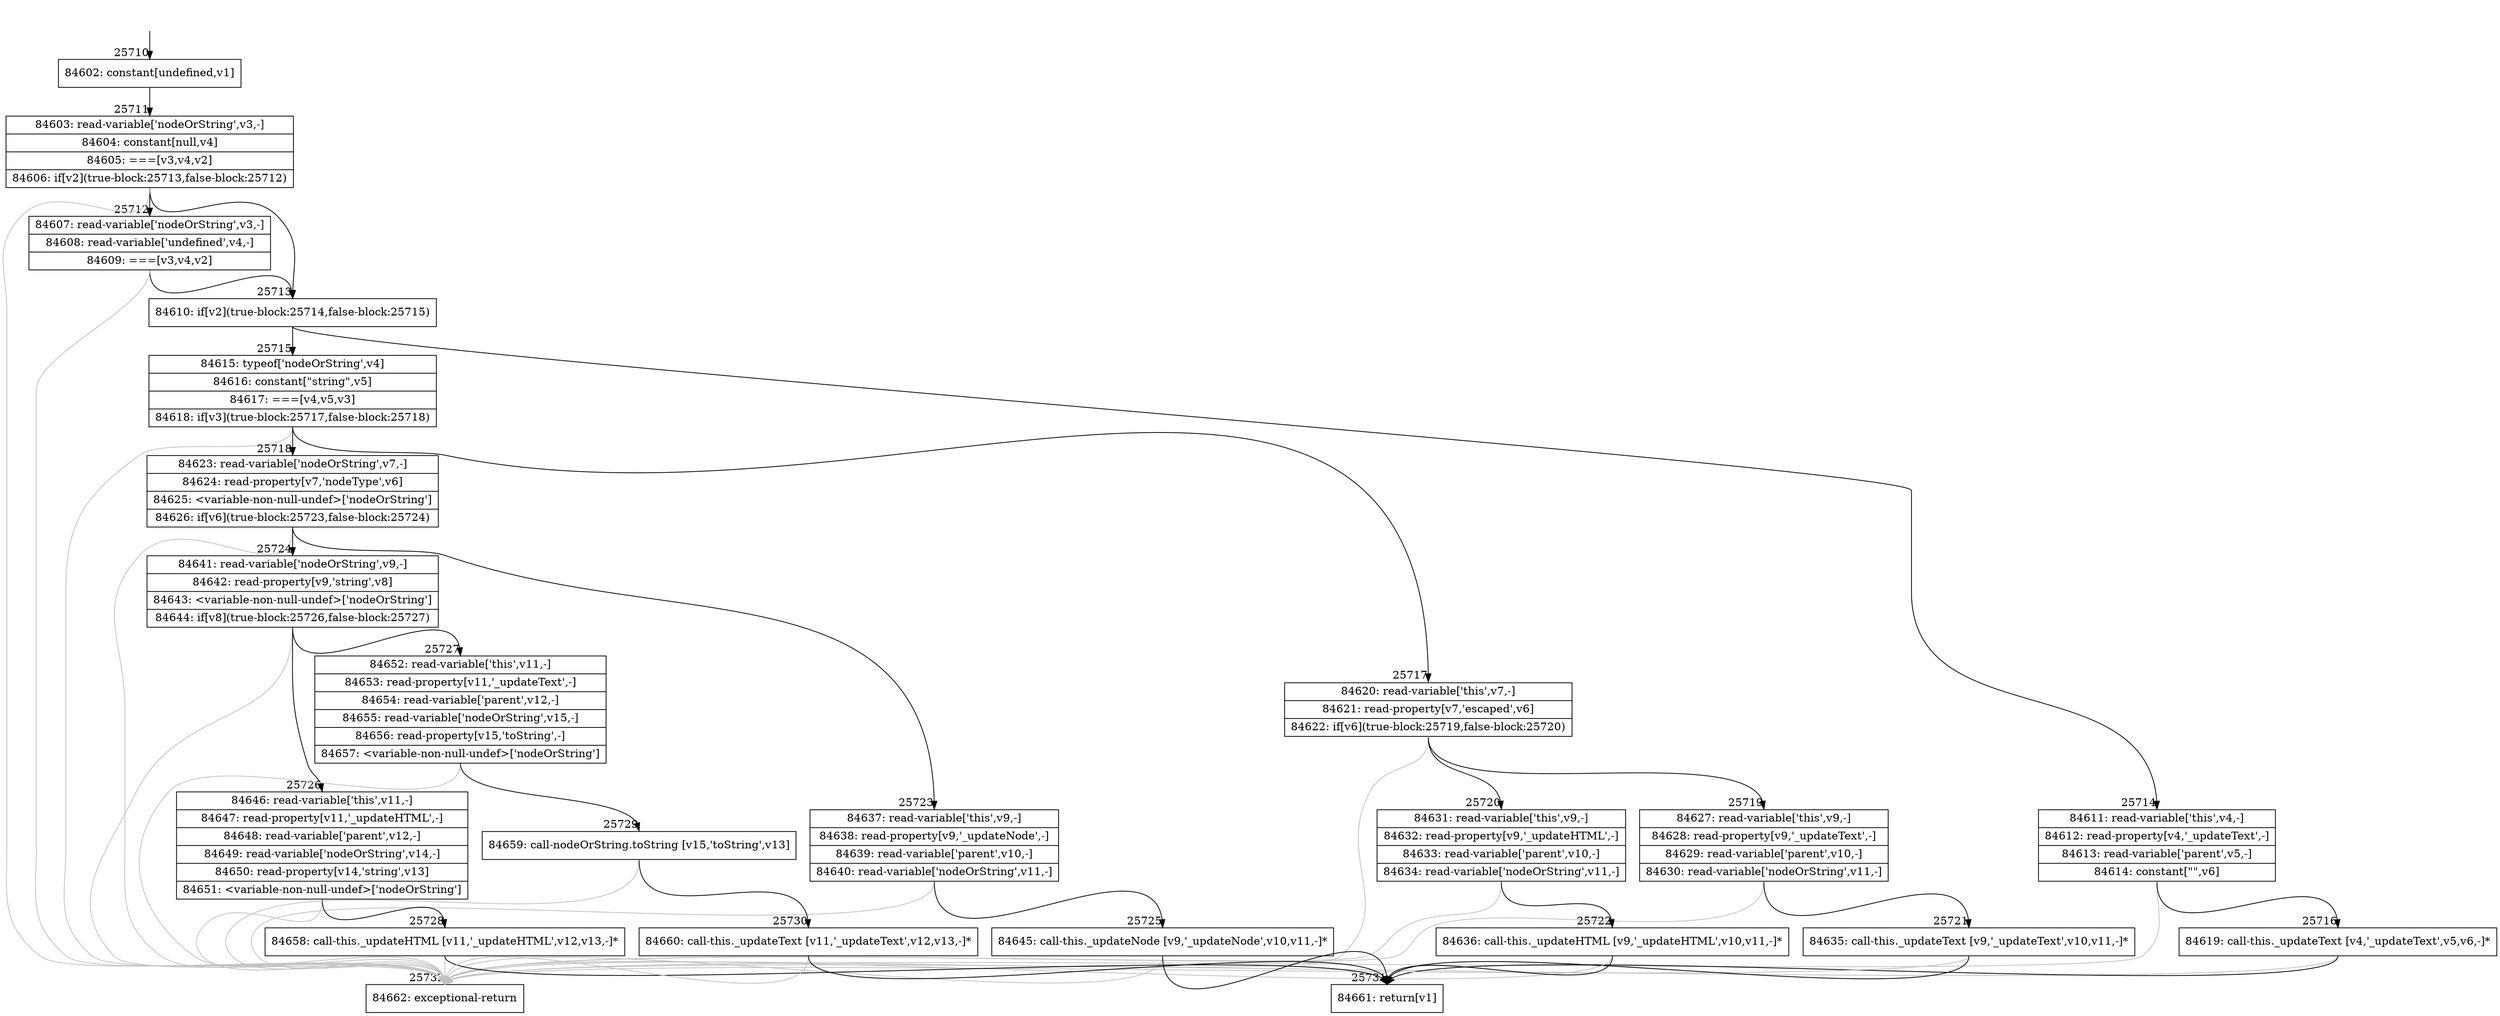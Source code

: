digraph {
rankdir="TD"
BB_entry2256[shape=none,label=""];
BB_entry2256 -> BB25710 [tailport=s, headport=n, headlabel="    25710"]
BB25710 [shape=record label="{84602: constant[undefined,v1]}" ] 
BB25710 -> BB25711 [tailport=s, headport=n, headlabel="      25711"]
BB25711 [shape=record label="{84603: read-variable['nodeOrString',v3,-]|84604: constant[null,v4]|84605: ===[v3,v4,v2]|84606: if[v2](true-block:25713,false-block:25712)}" ] 
BB25711 -> BB25713 [tailport=s, headport=n, headlabel="      25713"]
BB25711 -> BB25712 [tailport=s, headport=n, headlabel="      25712"]
BB25711 -> BB25732 [tailport=s, headport=n, color=gray, headlabel="      25732"]
BB25712 [shape=record label="{84607: read-variable['nodeOrString',v3,-]|84608: read-variable['undefined',v4,-]|84609: ===[v3,v4,v2]}" ] 
BB25712 -> BB25713 [tailport=s, headport=n]
BB25712 -> BB25732 [tailport=s, headport=n, color=gray]
BB25713 [shape=record label="{84610: if[v2](true-block:25714,false-block:25715)}" ] 
BB25713 -> BB25714 [tailport=s, headport=n, headlabel="      25714"]
BB25713 -> BB25715 [tailport=s, headport=n, headlabel="      25715"]
BB25714 [shape=record label="{84611: read-variable['this',v4,-]|84612: read-property[v4,'_updateText',-]|84613: read-variable['parent',v5,-]|84614: constant[\"\",v6]}" ] 
BB25714 -> BB25716 [tailport=s, headport=n, headlabel="      25716"]
BB25714 -> BB25732 [tailport=s, headport=n, color=gray]
BB25715 [shape=record label="{84615: typeof['nodeOrString',v4]|84616: constant[\"string\",v5]|84617: ===[v4,v5,v3]|84618: if[v3](true-block:25717,false-block:25718)}" ] 
BB25715 -> BB25717 [tailport=s, headport=n, headlabel="      25717"]
BB25715 -> BB25718 [tailport=s, headport=n, headlabel="      25718"]
BB25715 -> BB25732 [tailport=s, headport=n, color=gray]
BB25716 [shape=record label="{84619: call-this._updateText [v4,'_updateText',v5,v6,-]*}" ] 
BB25716 -> BB25731 [tailport=s, headport=n, headlabel="      25731"]
BB25716 -> BB25732 [tailport=s, headport=n, color=gray]
BB25717 [shape=record label="{84620: read-variable['this',v7,-]|84621: read-property[v7,'escaped',v6]|84622: if[v6](true-block:25719,false-block:25720)}" ] 
BB25717 -> BB25719 [tailport=s, headport=n, headlabel="      25719"]
BB25717 -> BB25720 [tailport=s, headport=n, headlabel="      25720"]
BB25717 -> BB25732 [tailport=s, headport=n, color=gray]
BB25718 [shape=record label="{84623: read-variable['nodeOrString',v7,-]|84624: read-property[v7,'nodeType',v6]|84625: \<variable-non-null-undef\>['nodeOrString']|84626: if[v6](true-block:25723,false-block:25724)}" ] 
BB25718 -> BB25723 [tailport=s, headport=n, headlabel="      25723"]
BB25718 -> BB25724 [tailport=s, headport=n, headlabel="      25724"]
BB25718 -> BB25732 [tailport=s, headport=n, color=gray]
BB25719 [shape=record label="{84627: read-variable['this',v9,-]|84628: read-property[v9,'_updateText',-]|84629: read-variable['parent',v10,-]|84630: read-variable['nodeOrString',v11,-]}" ] 
BB25719 -> BB25721 [tailport=s, headport=n, headlabel="      25721"]
BB25719 -> BB25732 [tailport=s, headport=n, color=gray]
BB25720 [shape=record label="{84631: read-variable['this',v9,-]|84632: read-property[v9,'_updateHTML',-]|84633: read-variable['parent',v10,-]|84634: read-variable['nodeOrString',v11,-]}" ] 
BB25720 -> BB25722 [tailport=s, headport=n, headlabel="      25722"]
BB25720 -> BB25732 [tailport=s, headport=n, color=gray]
BB25721 [shape=record label="{84635: call-this._updateText [v9,'_updateText',v10,v11,-]*}" ] 
BB25721 -> BB25731 [tailport=s, headport=n]
BB25721 -> BB25732 [tailport=s, headport=n, color=gray]
BB25722 [shape=record label="{84636: call-this._updateHTML [v9,'_updateHTML',v10,v11,-]*}" ] 
BB25722 -> BB25731 [tailport=s, headport=n]
BB25722 -> BB25732 [tailport=s, headport=n, color=gray]
BB25723 [shape=record label="{84637: read-variable['this',v9,-]|84638: read-property[v9,'_updateNode',-]|84639: read-variable['parent',v10,-]|84640: read-variable['nodeOrString',v11,-]}" ] 
BB25723 -> BB25725 [tailport=s, headport=n, headlabel="      25725"]
BB25723 -> BB25732 [tailport=s, headport=n, color=gray]
BB25724 [shape=record label="{84641: read-variable['nodeOrString',v9,-]|84642: read-property[v9,'string',v8]|84643: \<variable-non-null-undef\>['nodeOrString']|84644: if[v8](true-block:25726,false-block:25727)}" ] 
BB25724 -> BB25726 [tailport=s, headport=n, headlabel="      25726"]
BB25724 -> BB25727 [tailport=s, headport=n, headlabel="      25727"]
BB25724 -> BB25732 [tailport=s, headport=n, color=gray]
BB25725 [shape=record label="{84645: call-this._updateNode [v9,'_updateNode',v10,v11,-]*}" ] 
BB25725 -> BB25731 [tailport=s, headport=n]
BB25725 -> BB25732 [tailport=s, headport=n, color=gray]
BB25726 [shape=record label="{84646: read-variable['this',v11,-]|84647: read-property[v11,'_updateHTML',-]|84648: read-variable['parent',v12,-]|84649: read-variable['nodeOrString',v14,-]|84650: read-property[v14,'string',v13]|84651: \<variable-non-null-undef\>['nodeOrString']}" ] 
BB25726 -> BB25728 [tailport=s, headport=n, headlabel="      25728"]
BB25726 -> BB25732 [tailport=s, headport=n, color=gray]
BB25727 [shape=record label="{84652: read-variable['this',v11,-]|84653: read-property[v11,'_updateText',-]|84654: read-variable['parent',v12,-]|84655: read-variable['nodeOrString',v15,-]|84656: read-property[v15,'toString',-]|84657: \<variable-non-null-undef\>['nodeOrString']}" ] 
BB25727 -> BB25729 [tailport=s, headport=n, headlabel="      25729"]
BB25727 -> BB25732 [tailport=s, headport=n, color=gray]
BB25728 [shape=record label="{84658: call-this._updateHTML [v11,'_updateHTML',v12,v13,-]*}" ] 
BB25728 -> BB25731 [tailport=s, headport=n]
BB25728 -> BB25732 [tailport=s, headport=n, color=gray]
BB25729 [shape=record label="{84659: call-nodeOrString.toString [v15,'toString',v13]}" ] 
BB25729 -> BB25730 [tailport=s, headport=n, headlabel="      25730"]
BB25729 -> BB25732 [tailport=s, headport=n, color=gray]
BB25730 [shape=record label="{84660: call-this._updateText [v11,'_updateText',v12,v13,-]*}" ] 
BB25730 -> BB25731 [tailport=s, headport=n]
BB25730 -> BB25732 [tailport=s, headport=n, color=gray]
BB25731 [shape=record label="{84661: return[v1]}" ] 
BB25732 [shape=record label="{84662: exceptional-return}" ] 
//#$~ 47295
}
